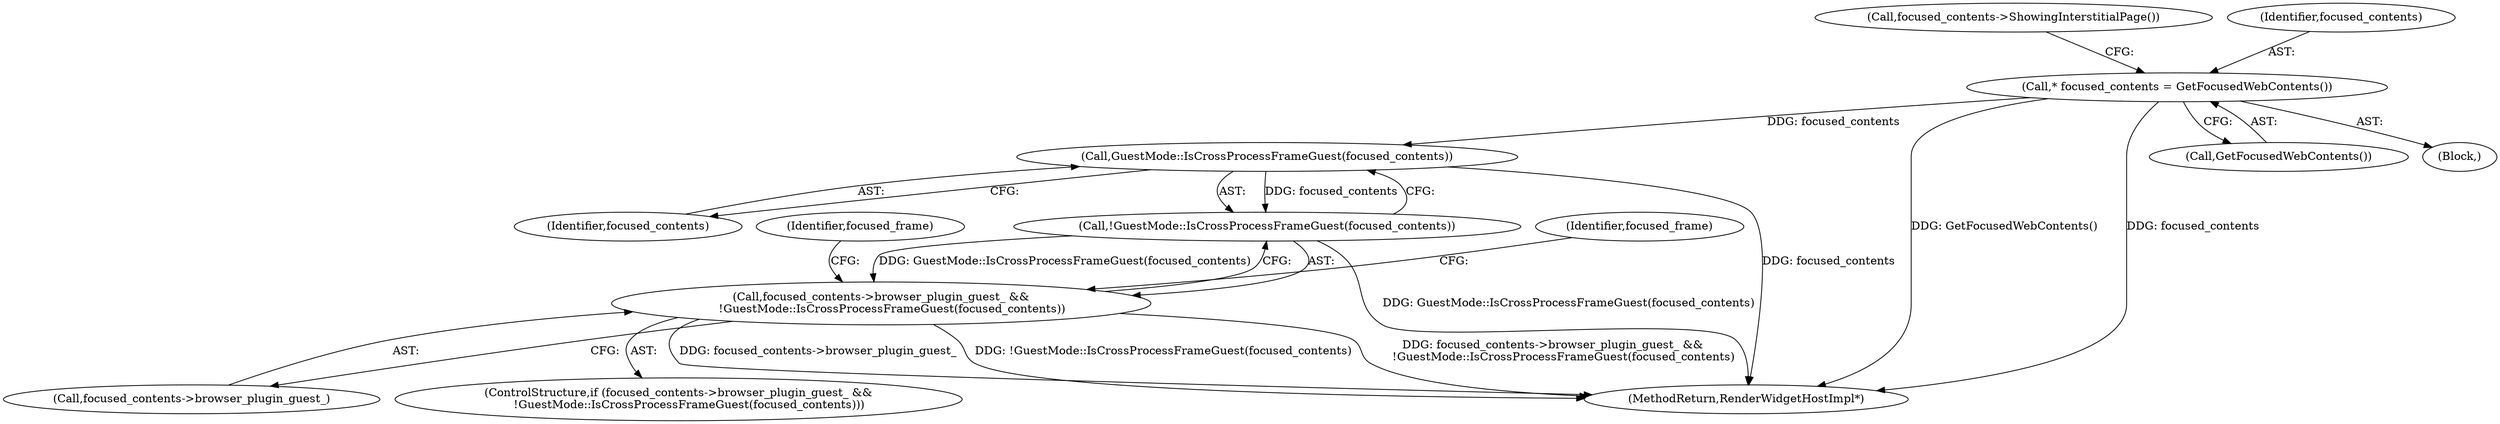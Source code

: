 digraph "0_Chrome_adca986a53b31b6da4cb22f8e755f6856daea89a_8@pointer" {
"1000132" [label="(Call,GuestMode::IsCrossProcessFrameGuest(focused_contents))"];
"1000115" [label="(Call,* focused_contents = GetFocusedWebContents())"];
"1000131" [label="(Call,!GuestMode::IsCrossProcessFrameGuest(focused_contents))"];
"1000127" [label="(Call,focused_contents->browser_plugin_guest_ &&\n      !GuestMode::IsCrossProcessFrameGuest(focused_contents))"];
"1000127" [label="(Call,focused_contents->browser_plugin_guest_ &&\n      !GuestMode::IsCrossProcessFrameGuest(focused_contents))"];
"1000115" [label="(Call,* focused_contents = GetFocusedWebContents())"];
"1000131" [label="(Call,!GuestMode::IsCrossProcessFrameGuest(focused_contents))"];
"1000132" [label="(Call,GuestMode::IsCrossProcessFrameGuest(focused_contents))"];
"1000117" [label="(Call,GetFocusedWebContents())"];
"1000136" [label="(Identifier,focused_frame)"];
"1000141" [label="(Identifier,focused_frame)"];
"1000133" [label="(Identifier,focused_contents)"];
"1000128" [label="(Call,focused_contents->browser_plugin_guest_)"];
"1000160" [label="(MethodReturn,RenderWidgetHostImpl*)"];
"1000119" [label="(Call,focused_contents->ShowingInterstitialPage())"];
"1000102" [label="(Block,)"];
"1000126" [label="(ControlStructure,if (focused_contents->browser_plugin_guest_ &&\n      !GuestMode::IsCrossProcessFrameGuest(focused_contents)))"];
"1000116" [label="(Identifier,focused_contents)"];
"1000132" -> "1000131"  [label="AST: "];
"1000132" -> "1000133"  [label="CFG: "];
"1000133" -> "1000132"  [label="AST: "];
"1000131" -> "1000132"  [label="CFG: "];
"1000132" -> "1000160"  [label="DDG: focused_contents"];
"1000132" -> "1000131"  [label="DDG: focused_contents"];
"1000115" -> "1000132"  [label="DDG: focused_contents"];
"1000115" -> "1000102"  [label="AST: "];
"1000115" -> "1000117"  [label="CFG: "];
"1000116" -> "1000115"  [label="AST: "];
"1000117" -> "1000115"  [label="AST: "];
"1000119" -> "1000115"  [label="CFG: "];
"1000115" -> "1000160"  [label="DDG: GetFocusedWebContents()"];
"1000115" -> "1000160"  [label="DDG: focused_contents"];
"1000131" -> "1000127"  [label="AST: "];
"1000127" -> "1000131"  [label="CFG: "];
"1000131" -> "1000160"  [label="DDG: GuestMode::IsCrossProcessFrameGuest(focused_contents)"];
"1000131" -> "1000127"  [label="DDG: GuestMode::IsCrossProcessFrameGuest(focused_contents)"];
"1000127" -> "1000126"  [label="AST: "];
"1000127" -> "1000128"  [label="CFG: "];
"1000128" -> "1000127"  [label="AST: "];
"1000136" -> "1000127"  [label="CFG: "];
"1000141" -> "1000127"  [label="CFG: "];
"1000127" -> "1000160"  [label="DDG: focused_contents->browser_plugin_guest_"];
"1000127" -> "1000160"  [label="DDG: !GuestMode::IsCrossProcessFrameGuest(focused_contents)"];
"1000127" -> "1000160"  [label="DDG: focused_contents->browser_plugin_guest_ &&\n      !GuestMode::IsCrossProcessFrameGuest(focused_contents)"];
}
